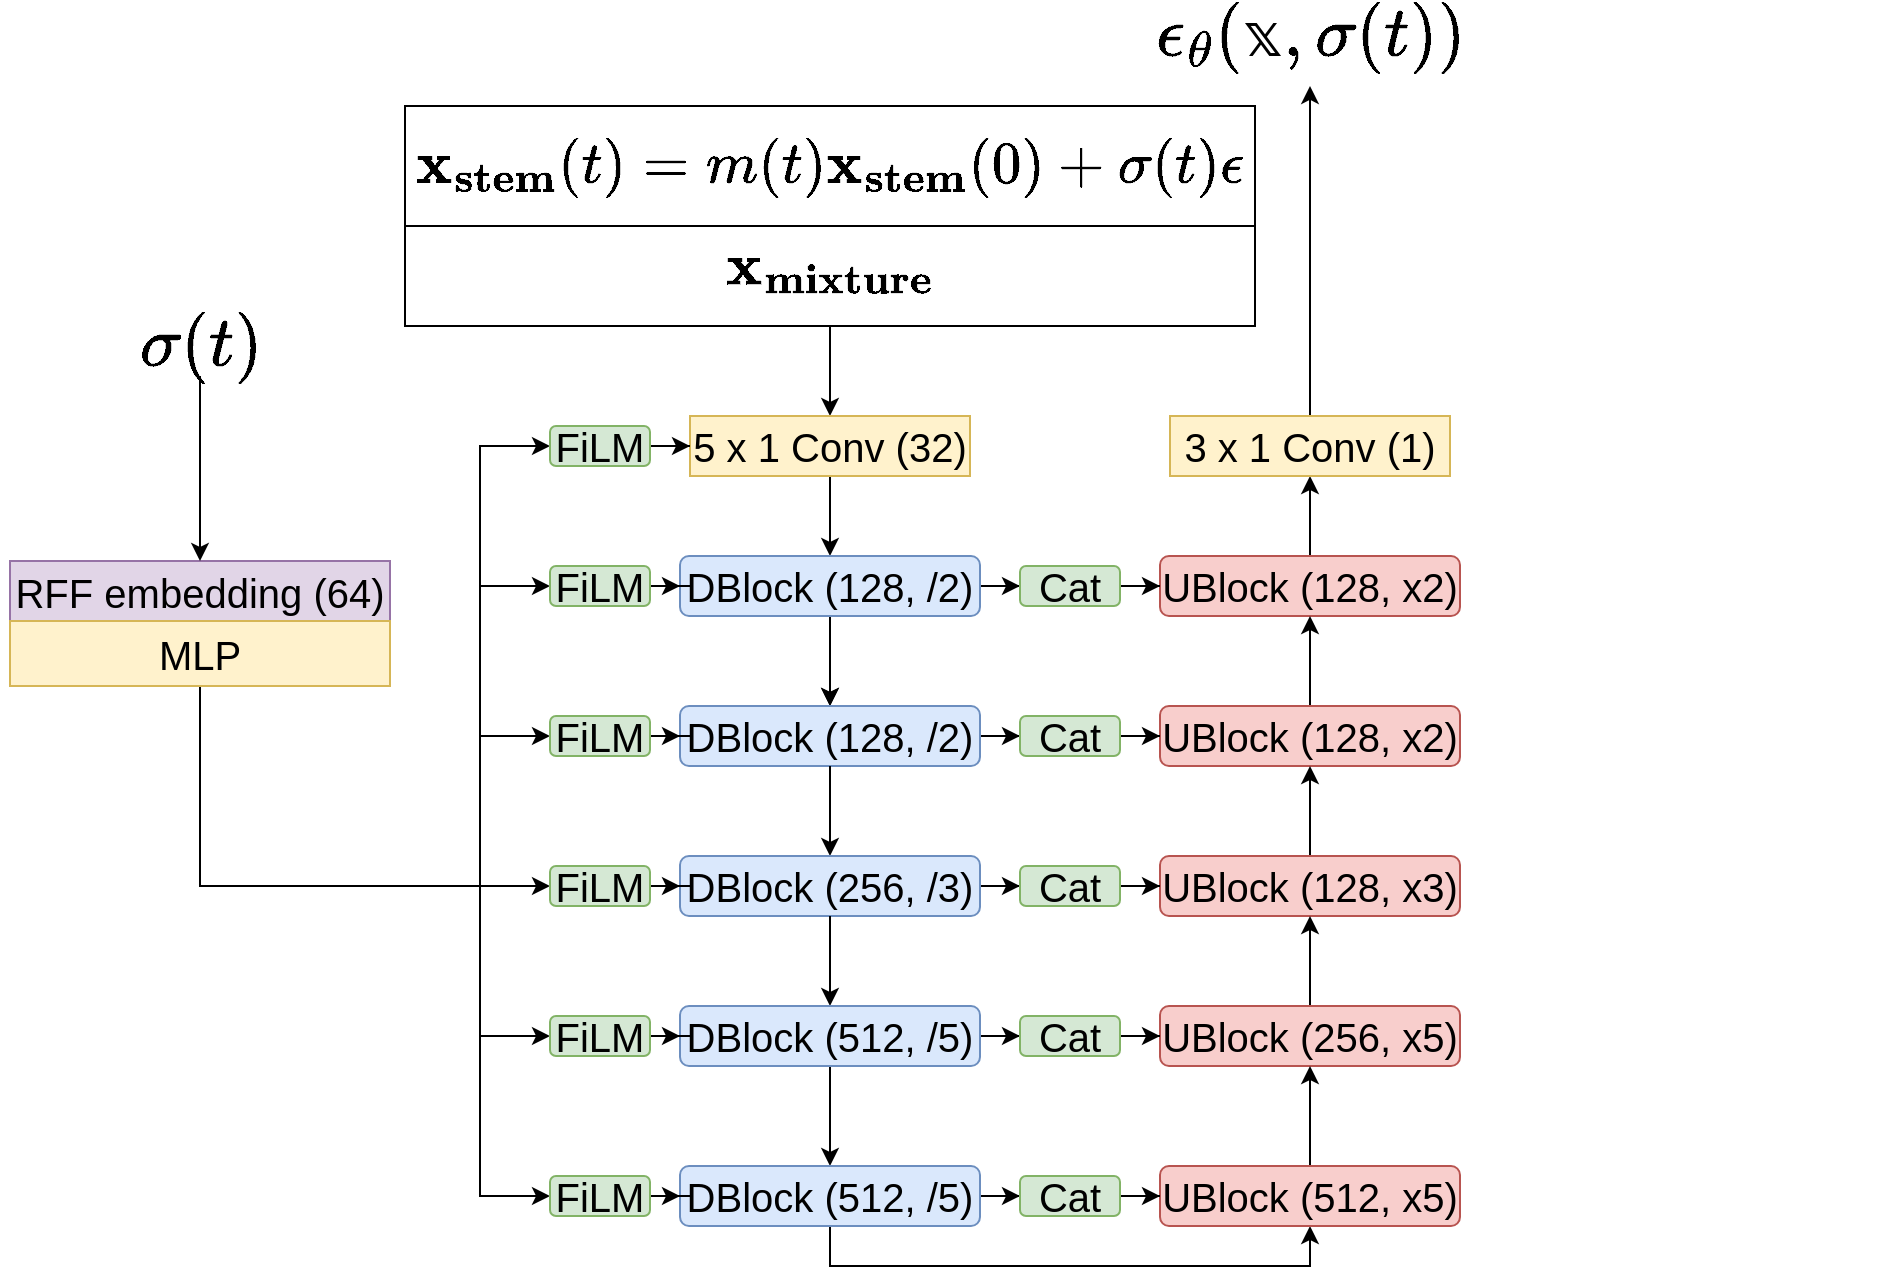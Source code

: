 <mxfile version="15.5.9" type="github">
  <diagram id="C5RBs43oDa-KdzZeNtuy" name="Page-1">
    <mxGraphModel dx="1351" dy="817" grid="1" gridSize="10" guides="1" tooltips="1" connect="1" arrows="1" fold="1" page="1" pageScale="1" pageWidth="827" pageHeight="1169" math="1" shadow="0">
      <root>
        <mxCell id="WIyWlLk6GJQsqaUBKTNV-0" />
        <mxCell id="WIyWlLk6GJQsqaUBKTNV-1" parent="WIyWlLk6GJQsqaUBKTNV-0" />
        <mxCell id="sZZhFN_ucpyWbRpcnUmn-6" style="edgeStyle=orthogonalEdgeStyle;rounded=0;orthogonalLoop=1;jettySize=auto;html=1;entryX=0.5;entryY=0;entryDx=0;entryDy=0;" edge="1" parent="WIyWlLk6GJQsqaUBKTNV-1" source="sZZhFN_ucpyWbRpcnUmn-3" target="sPDVBLaamCeaX5s3TwPM-2">
          <mxGeometry relative="1" as="geometry" />
        </mxCell>
        <mxCell id="sZZhFN_ucpyWbRpcnUmn-3" value="&lt;span style=&quot;color: rgba(0 , 0 , 0 , 0) ; font-family: monospace ; font-size: 0px&quot;&gt;%3CmxGraphModel%3E%3Croot%3E%3CmxCell%20id%3D%220%22%2F%3E%3CmxCell%20id%3D%221%22%20parent%3D%220%22%2F%3E%3CmxCell%20id%3D%222%22%20value%3D%22%26lt%3Bfont%20style%3D%26quot%3Bfont-size%3A%2025px%26quot%3B%26gt%3B%24%24%5Cmathbf%7Bx_%7Bstem%7D%7D(t)%20%3D%20m(t)%5Cmathbf%7Bx_%7Bstem%7D%7D%26lt%3Bbr%26gt%3B(0)%20%2B%20%5Csigma(t)%20%5Cepsilon%24%24%26lt%3B%2Ffont%26gt%3B%22%20style%3D%22text%3Bhtml%3D1%3Balign%3Dcenter%3BverticalAlign%3Dmiddle%3Bresizable%3D0%3Bpoints%3D%5B%5D%3Bautosize%3D1%3BstrokeColor%3Dnone%3B%22%20vertex%3D%221%22%20parent%3D%221%22%3E%3CmxGeometry%20x%3D%22140%22%20y%3D%22530%22%20width%3D%22530%22%20height%3D%2240%22%20as%3D%22geometry%22%2F%3E%3C%2FmxCell%3E%3C%2Froot%3E%3C%2FmxGraphModel%3E&lt;/span&gt;" style="rounded=0;whiteSpace=wrap;html=1;" vertex="1" parent="WIyWlLk6GJQsqaUBKTNV-1">
          <mxGeometry x="202.5" y="570" width="425" height="50" as="geometry" />
        </mxCell>
        <mxCell id="sZZhFN_ucpyWbRpcnUmn-1" value="&lt;span style=&quot;color: rgba(0 , 0 , 0 , 0) ; font-family: monospace ; font-size: 0px&quot;&gt;%3CmxGraphModel%3E%3Croot%3E%3CmxCell%20id%3D%220%22%2F%3E%3CmxCell%20id%3D%221%22%20parent%3D%220%22%2F%3E%3CmxCell%20id%3D%222%22%20value%3D%22%26lt%3Bfont%20style%3D%26quot%3Bfont-size%3A%2025px%26quot%3B%26gt%3B%24%24%5Cmathbf%7Bx_%7Bstem%7D%7D(t)%20%3D%20m(t)%5Cmathbf%7Bx_%7Bstem%7D%7D%26lt%3Bbr%26gt%3B(0)%20%2B%20%5Csigma(t)%20%5Cepsilon%24%24%26lt%3B%2Ffont%26gt%3B%22%20style%3D%22text%3Bhtml%3D1%3Balign%3Dcenter%3BverticalAlign%3Dmiddle%3Bresizable%3D0%3Bpoints%3D%5B%5D%3Bautosize%3D1%3BstrokeColor%3Dnone%3B%22%20vertex%3D%221%22%20parent%3D%221%22%3E%3CmxGeometry%20x%3D%22140%22%20y%3D%22530%22%20width%3D%22530%22%20height%3D%2240%22%20as%3D%22geometry%22%2F%3E%3C%2FmxCell%3E%3C%2Froot%3E%3C%2FmxGraphModel%3E&lt;/span&gt;" style="rounded=0;whiteSpace=wrap;html=1;" vertex="1" parent="WIyWlLk6GJQsqaUBKTNV-1">
          <mxGeometry x="202.5" y="510" width="425" height="60" as="geometry" />
        </mxCell>
        <mxCell id="sPDVBLaamCeaX5s3TwPM-6" value="" style="edgeStyle=orthogonalEdgeStyle;rounded=0;orthogonalLoop=1;jettySize=auto;html=1;fontSize=20;" parent="WIyWlLk6GJQsqaUBKTNV-1" source="sPDVBLaamCeaX5s3TwPM-2" target="sPDVBLaamCeaX5s3TwPM-4" edge="1">
          <mxGeometry relative="1" as="geometry" />
        </mxCell>
        <mxCell id="sPDVBLaamCeaX5s3TwPM-2" value="5 x 1 Conv (32)" style="whiteSpace=wrap;html=1;fillColor=#fff2cc;strokeColor=#d6b656;fontSize=20;" parent="WIyWlLk6GJQsqaUBKTNV-1" vertex="1">
          <mxGeometry x="345" y="665" width="140" height="30" as="geometry" />
        </mxCell>
        <mxCell id="sPDVBLaamCeaX5s3TwPM-9" value="" style="edgeStyle=orthogonalEdgeStyle;rounded=0;orthogonalLoop=1;jettySize=auto;html=1;fontSize=20;" parent="WIyWlLk6GJQsqaUBKTNV-1" source="sPDVBLaamCeaX5s3TwPM-4" target="sPDVBLaamCeaX5s3TwPM-8" edge="1">
          <mxGeometry relative="1" as="geometry" />
        </mxCell>
        <mxCell id="sPDVBLaamCeaX5s3TwPM-10" value="" style="edgeStyle=orthogonalEdgeStyle;rounded=0;orthogonalLoop=1;jettySize=auto;html=1;fontSize=20;" parent="WIyWlLk6GJQsqaUBKTNV-1" source="sPDVBLaamCeaX5s3TwPM-4" target="sPDVBLaamCeaX5s3TwPM-8" edge="1">
          <mxGeometry relative="1" as="geometry" />
        </mxCell>
        <mxCell id="sPDVBLaamCeaX5s3TwPM-82" style="edgeStyle=orthogonalEdgeStyle;rounded=0;orthogonalLoop=1;jettySize=auto;html=1;entryX=0;entryY=0.5;entryDx=0;entryDy=0;fontSize=20;" parent="WIyWlLk6GJQsqaUBKTNV-1" source="sPDVBLaamCeaX5s3TwPM-4" target="sPDVBLaamCeaX5s3TwPM-75" edge="1">
          <mxGeometry relative="1" as="geometry" />
        </mxCell>
        <mxCell id="sPDVBLaamCeaX5s3TwPM-4" value="DBlock (128, /2)" style="rounded=1;whiteSpace=wrap;html=1;fillColor=#dae8fc;strokeColor=#6c8ebf;fontSize=20;" parent="WIyWlLk6GJQsqaUBKTNV-1" vertex="1">
          <mxGeometry x="340" y="735" width="150" height="30" as="geometry" />
        </mxCell>
        <mxCell id="sPDVBLaamCeaX5s3TwPM-80" style="edgeStyle=orthogonalEdgeStyle;rounded=0;orthogonalLoop=1;jettySize=auto;html=1;entryX=0;entryY=0.5;entryDx=0;entryDy=0;fontSize=20;" parent="WIyWlLk6GJQsqaUBKTNV-1" source="sPDVBLaamCeaX5s3TwPM-8" target="sPDVBLaamCeaX5s3TwPM-74" edge="1">
          <mxGeometry relative="1" as="geometry" />
        </mxCell>
        <mxCell id="sPDVBLaamCeaX5s3TwPM-8" value="DBlock (128, /2)" style="rounded=1;whiteSpace=wrap;html=1;fillColor=#dae8fc;strokeColor=#6c8ebf;fontSize=20;" parent="WIyWlLk6GJQsqaUBKTNV-1" vertex="1">
          <mxGeometry x="340" y="810" width="150" height="30" as="geometry" />
        </mxCell>
        <mxCell id="sPDVBLaamCeaX5s3TwPM-11" value="" style="edgeStyle=orthogonalEdgeStyle;rounded=0;orthogonalLoop=1;jettySize=auto;html=1;exitX=0.5;exitY=1;exitDx=0;exitDy=0;fontSize=20;" parent="WIyWlLk6GJQsqaUBKTNV-1" source="sPDVBLaamCeaX5s3TwPM-8" target="sPDVBLaamCeaX5s3TwPM-12" edge="1">
          <mxGeometry relative="1" as="geometry">
            <mxPoint x="400" y="875" as="sourcePoint" />
          </mxGeometry>
        </mxCell>
        <mxCell id="sPDVBLaamCeaX5s3TwPM-78" style="edgeStyle=orthogonalEdgeStyle;rounded=0;orthogonalLoop=1;jettySize=auto;html=1;entryX=0;entryY=0.5;entryDx=0;entryDy=0;fontSize=20;" parent="WIyWlLk6GJQsqaUBKTNV-1" source="sPDVBLaamCeaX5s3TwPM-12" target="sPDVBLaamCeaX5s3TwPM-73" edge="1">
          <mxGeometry relative="1" as="geometry" />
        </mxCell>
        <mxCell id="sPDVBLaamCeaX5s3TwPM-12" value="DBlock (256, /3)" style="rounded=1;whiteSpace=wrap;html=1;fillColor=#dae8fc;strokeColor=#6c8ebf;fontSize=20;" parent="WIyWlLk6GJQsqaUBKTNV-1" vertex="1">
          <mxGeometry x="340" y="885" width="150" height="30" as="geometry" />
        </mxCell>
        <mxCell id="sPDVBLaamCeaX5s3TwPM-13" value="" style="edgeStyle=orthogonalEdgeStyle;rounded=0;orthogonalLoop=1;jettySize=auto;html=1;fontSize=20;" parent="WIyWlLk6GJQsqaUBKTNV-1" source="sPDVBLaamCeaX5s3TwPM-12" target="sPDVBLaamCeaX5s3TwPM-14" edge="1">
          <mxGeometry relative="1" as="geometry">
            <mxPoint x="400" y="955" as="sourcePoint" />
            <Array as="points" />
          </mxGeometry>
        </mxCell>
        <mxCell id="sPDVBLaamCeaX5s3TwPM-17" value="" style="edgeStyle=orthogonalEdgeStyle;rounded=0;orthogonalLoop=1;jettySize=auto;html=1;fontSize=20;" parent="WIyWlLk6GJQsqaUBKTNV-1" source="sPDVBLaamCeaX5s3TwPM-14" target="sPDVBLaamCeaX5s3TwPM-16" edge="1">
          <mxGeometry relative="1" as="geometry" />
        </mxCell>
        <mxCell id="sPDVBLaamCeaX5s3TwPM-76" style="edgeStyle=orthogonalEdgeStyle;rounded=0;orthogonalLoop=1;jettySize=auto;html=1;entryX=0;entryY=0.5;entryDx=0;entryDy=0;fontSize=20;" parent="WIyWlLk6GJQsqaUBKTNV-1" source="sPDVBLaamCeaX5s3TwPM-14" target="sPDVBLaamCeaX5s3TwPM-72" edge="1">
          <mxGeometry relative="1" as="geometry" />
        </mxCell>
        <mxCell id="sPDVBLaamCeaX5s3TwPM-14" value="DBlock (512, /5)" style="rounded=1;whiteSpace=wrap;html=1;fillColor=#dae8fc;strokeColor=#6c8ebf;fontSize=20;" parent="WIyWlLk6GJQsqaUBKTNV-1" vertex="1">
          <mxGeometry x="340" y="960" width="150" height="30" as="geometry" />
        </mxCell>
        <mxCell id="sPDVBLaamCeaX5s3TwPM-62" style="edgeStyle=orthogonalEdgeStyle;rounded=0;orthogonalLoop=1;jettySize=auto;html=1;entryX=0.5;entryY=1;entryDx=0;entryDy=0;fontSize=20;exitX=0.5;exitY=1;exitDx=0;exitDy=0;" parent="WIyWlLk6GJQsqaUBKTNV-1" source="sPDVBLaamCeaX5s3TwPM-16" target="sPDVBLaamCeaX5s3TwPM-57" edge="1">
          <mxGeometry relative="1" as="geometry">
            <Array as="points">
              <mxPoint x="415" y="1090" />
              <mxPoint x="655" y="1090" />
            </Array>
          </mxGeometry>
        </mxCell>
        <mxCell id="sPDVBLaamCeaX5s3TwPM-64" style="edgeStyle=orthogonalEdgeStyle;rounded=0;orthogonalLoop=1;jettySize=auto;html=1;fontSize=20;" parent="WIyWlLk6GJQsqaUBKTNV-1" source="sPDVBLaamCeaX5s3TwPM-16" target="sPDVBLaamCeaX5s3TwPM-63" edge="1">
          <mxGeometry relative="1" as="geometry" />
        </mxCell>
        <mxCell id="sPDVBLaamCeaX5s3TwPM-16" value="DBlock (512, /5)" style="rounded=1;whiteSpace=wrap;html=1;fillColor=#dae8fc;strokeColor=#6c8ebf;fontSize=20;" parent="WIyWlLk6GJQsqaUBKTNV-1" vertex="1">
          <mxGeometry x="340" y="1040" width="150" height="30" as="geometry" />
        </mxCell>
        <mxCell id="sPDVBLaamCeaX5s3TwPM-18" value="&lt;font style=&quot;font-size: 20px;&quot;&gt;RFF embedding (64)&lt;/font&gt;" style="rounded=0;whiteSpace=wrap;html=1;fillColor=#e1d5e7;strokeColor=#9673a6;fontSize=20;" parent="WIyWlLk6GJQsqaUBKTNV-1" vertex="1">
          <mxGeometry x="5" y="737.5" width="190" height="30" as="geometry" />
        </mxCell>
        <mxCell id="HarpwwFK3Oa82mmJ-1jv-0" style="edgeStyle=orthogonalEdgeStyle;rounded=0;orthogonalLoop=1;jettySize=auto;html=1;entryX=0;entryY=0.5;entryDx=0;entryDy=0;" parent="WIyWlLk6GJQsqaUBKTNV-1" source="sPDVBLaamCeaX5s3TwPM-19" target="sPDVBLaamCeaX5s3TwPM-34" edge="1">
          <mxGeometry relative="1" as="geometry">
            <Array as="points">
              <mxPoint x="100" y="900" />
            </Array>
          </mxGeometry>
        </mxCell>
        <mxCell id="HarpwwFK3Oa82mmJ-1jv-1" style="edgeStyle=orthogonalEdgeStyle;rounded=0;orthogonalLoop=1;jettySize=auto;html=1;entryX=0;entryY=0.5;entryDx=0;entryDy=0;" parent="WIyWlLk6GJQsqaUBKTNV-1" source="sPDVBLaamCeaX5s3TwPM-19" target="sPDVBLaamCeaX5s3TwPM-37" edge="1">
          <mxGeometry relative="1" as="geometry">
            <Array as="points">
              <mxPoint x="100" y="900" />
              <mxPoint x="240" y="900" />
              <mxPoint x="240" y="975" />
            </Array>
          </mxGeometry>
        </mxCell>
        <mxCell id="HarpwwFK3Oa82mmJ-1jv-2" style="edgeStyle=orthogonalEdgeStyle;rounded=0;orthogonalLoop=1;jettySize=auto;html=1;entryX=0;entryY=0.5;entryDx=0;entryDy=0;" parent="WIyWlLk6GJQsqaUBKTNV-1" source="sPDVBLaamCeaX5s3TwPM-19" target="sPDVBLaamCeaX5s3TwPM-38" edge="1">
          <mxGeometry relative="1" as="geometry">
            <Array as="points">
              <mxPoint x="100" y="900" />
              <mxPoint x="240" y="900" />
              <mxPoint x="240" y="1055" />
            </Array>
          </mxGeometry>
        </mxCell>
        <mxCell id="HarpwwFK3Oa82mmJ-1jv-3" style="edgeStyle=orthogonalEdgeStyle;rounded=0;orthogonalLoop=1;jettySize=auto;html=1;entryX=0;entryY=0.5;entryDx=0;entryDy=0;" parent="WIyWlLk6GJQsqaUBKTNV-1" source="sPDVBLaamCeaX5s3TwPM-19" target="sPDVBLaamCeaX5s3TwPM-35" edge="1">
          <mxGeometry relative="1" as="geometry">
            <Array as="points">
              <mxPoint x="100" y="900" />
              <mxPoint x="240" y="900" />
              <mxPoint x="240" y="825" />
            </Array>
          </mxGeometry>
        </mxCell>
        <mxCell id="HarpwwFK3Oa82mmJ-1jv-4" style="edgeStyle=orthogonalEdgeStyle;rounded=0;orthogonalLoop=1;jettySize=auto;html=1;entryX=0;entryY=0.5;entryDx=0;entryDy=0;" parent="WIyWlLk6GJQsqaUBKTNV-1" source="sPDVBLaamCeaX5s3TwPM-19" target="sPDVBLaamCeaX5s3TwPM-36" edge="1">
          <mxGeometry relative="1" as="geometry">
            <Array as="points">
              <mxPoint x="100" y="900" />
              <mxPoint x="240" y="900" />
              <mxPoint x="240" y="750" />
            </Array>
          </mxGeometry>
        </mxCell>
        <mxCell id="HarpwwFK3Oa82mmJ-1jv-5" style="edgeStyle=orthogonalEdgeStyle;rounded=0;orthogonalLoop=1;jettySize=auto;html=1;entryX=0;entryY=0.5;entryDx=0;entryDy=0;" parent="WIyWlLk6GJQsqaUBKTNV-1" source="sPDVBLaamCeaX5s3TwPM-19" target="sPDVBLaamCeaX5s3TwPM-32" edge="1">
          <mxGeometry relative="1" as="geometry">
            <Array as="points">
              <mxPoint x="100" y="900" />
              <mxPoint x="240" y="900" />
              <mxPoint x="240" y="680" />
            </Array>
          </mxGeometry>
        </mxCell>
        <mxCell id="sPDVBLaamCeaX5s3TwPM-19" value="&lt;font style=&quot;font-size: 20px;&quot;&gt;MLP&lt;/font&gt;" style="rounded=0;whiteSpace=wrap;html=1;fillColor=#fff2cc;strokeColor=#d6b656;fontSize=20;" parent="WIyWlLk6GJQsqaUBKTNV-1" vertex="1">
          <mxGeometry x="5" y="767.5" width="190" height="32.5" as="geometry" />
        </mxCell>
        <mxCell id="sPDVBLaamCeaX5s3TwPM-45" style="edgeStyle=orthogonalEdgeStyle;rounded=0;orthogonalLoop=1;jettySize=auto;html=1;entryX=0;entryY=0.5;entryDx=0;entryDy=0;fontSize=20;" parent="WIyWlLk6GJQsqaUBKTNV-1" source="sPDVBLaamCeaX5s3TwPM-32" target="sPDVBLaamCeaX5s3TwPM-2" edge="1">
          <mxGeometry relative="1" as="geometry" />
        </mxCell>
        <mxCell id="sPDVBLaamCeaX5s3TwPM-32" value="FiLM" style="rounded=1;whiteSpace=wrap;html=1;fillColor=#d5e8d4;strokeColor=#82b366;fontSize=20;" parent="WIyWlLk6GJQsqaUBKTNV-1" vertex="1">
          <mxGeometry x="275" y="670" width="50" height="20" as="geometry" />
        </mxCell>
        <mxCell id="sPDVBLaamCeaX5s3TwPM-48" style="edgeStyle=orthogonalEdgeStyle;rounded=0;orthogonalLoop=1;jettySize=auto;html=1;fontSize=20;" parent="WIyWlLk6GJQsqaUBKTNV-1" source="sPDVBLaamCeaX5s3TwPM-34" target="sPDVBLaamCeaX5s3TwPM-12" edge="1">
          <mxGeometry relative="1" as="geometry" />
        </mxCell>
        <mxCell id="sPDVBLaamCeaX5s3TwPM-34" value="FiLM" style="rounded=1;whiteSpace=wrap;html=1;fillColor=#d5e8d4;strokeColor=#82b366;fontSize=20;" parent="WIyWlLk6GJQsqaUBKTNV-1" vertex="1">
          <mxGeometry x="275" y="890" width="50" height="20" as="geometry" />
        </mxCell>
        <mxCell id="sPDVBLaamCeaX5s3TwPM-47" style="edgeStyle=orthogonalEdgeStyle;rounded=0;orthogonalLoop=1;jettySize=auto;html=1;fontSize=20;" parent="WIyWlLk6GJQsqaUBKTNV-1" source="sPDVBLaamCeaX5s3TwPM-35" target="sPDVBLaamCeaX5s3TwPM-8" edge="1">
          <mxGeometry relative="1" as="geometry" />
        </mxCell>
        <mxCell id="sPDVBLaamCeaX5s3TwPM-35" value="FiLM" style="rounded=1;whiteSpace=wrap;html=1;fillColor=#d5e8d4;strokeColor=#82b366;fontSize=20;" parent="WIyWlLk6GJQsqaUBKTNV-1" vertex="1">
          <mxGeometry x="275" y="815" width="50" height="20" as="geometry" />
        </mxCell>
        <mxCell id="sPDVBLaamCeaX5s3TwPM-46" style="edgeStyle=orthogonalEdgeStyle;rounded=0;orthogonalLoop=1;jettySize=auto;html=1;fontSize=20;" parent="WIyWlLk6GJQsqaUBKTNV-1" source="sPDVBLaamCeaX5s3TwPM-36" target="sPDVBLaamCeaX5s3TwPM-4" edge="1">
          <mxGeometry relative="1" as="geometry" />
        </mxCell>
        <mxCell id="sPDVBLaamCeaX5s3TwPM-36" value="FiLM" style="rounded=1;whiteSpace=wrap;html=1;fillColor=#d5e8d4;strokeColor=#82b366;fontSize=20;" parent="WIyWlLk6GJQsqaUBKTNV-1" vertex="1">
          <mxGeometry x="275" y="740" width="50" height="20" as="geometry" />
        </mxCell>
        <mxCell id="sPDVBLaamCeaX5s3TwPM-49" style="edgeStyle=orthogonalEdgeStyle;rounded=0;orthogonalLoop=1;jettySize=auto;html=1;entryX=0;entryY=0.5;entryDx=0;entryDy=0;fontSize=20;" parent="WIyWlLk6GJQsqaUBKTNV-1" source="sPDVBLaamCeaX5s3TwPM-37" target="sPDVBLaamCeaX5s3TwPM-14" edge="1">
          <mxGeometry relative="1" as="geometry" />
        </mxCell>
        <mxCell id="sPDVBLaamCeaX5s3TwPM-37" value="FiLM" style="rounded=1;whiteSpace=wrap;html=1;fillColor=#d5e8d4;strokeColor=#82b366;fontSize=20;" parent="WIyWlLk6GJQsqaUBKTNV-1" vertex="1">
          <mxGeometry x="275" y="965" width="50" height="20" as="geometry" />
        </mxCell>
        <mxCell id="sPDVBLaamCeaX5s3TwPM-50" style="edgeStyle=orthogonalEdgeStyle;rounded=0;orthogonalLoop=1;jettySize=auto;html=1;entryX=0;entryY=0.5;entryDx=0;entryDy=0;fontSize=20;" parent="WIyWlLk6GJQsqaUBKTNV-1" source="sPDVBLaamCeaX5s3TwPM-38" target="sPDVBLaamCeaX5s3TwPM-16" edge="1">
          <mxGeometry relative="1" as="geometry" />
        </mxCell>
        <mxCell id="sPDVBLaamCeaX5s3TwPM-38" value="FiLM" style="rounded=1;whiteSpace=wrap;html=1;fillColor=#d5e8d4;strokeColor=#82b366;fontSize=20;" parent="WIyWlLk6GJQsqaUBKTNV-1" vertex="1">
          <mxGeometry x="275" y="1045" width="50" height="20" as="geometry" />
        </mxCell>
        <mxCell id="sPDVBLaamCeaX5s3TwPM-85" style="edgeStyle=orthogonalEdgeStyle;rounded=0;orthogonalLoop=1;jettySize=auto;html=1;entryX=0.5;entryY=1;entryDx=0;entryDy=0;fontSize=20;" parent="WIyWlLk6GJQsqaUBKTNV-1" source="sPDVBLaamCeaX5s3TwPM-53" target="sPDVBLaamCeaX5s3TwPM-84" edge="1">
          <mxGeometry relative="1" as="geometry" />
        </mxCell>
        <mxCell id="sPDVBLaamCeaX5s3TwPM-53" value="UBlock (128, x2)" style="rounded=1;whiteSpace=wrap;html=1;fillColor=#f8cecc;strokeColor=#b85450;fontSize=20;" parent="WIyWlLk6GJQsqaUBKTNV-1" vertex="1">
          <mxGeometry x="580" y="735" width="150" height="30" as="geometry" />
        </mxCell>
        <mxCell id="sPDVBLaamCeaX5s3TwPM-61" style="edgeStyle=orthogonalEdgeStyle;rounded=0;orthogonalLoop=1;jettySize=auto;html=1;fontSize=20;" parent="WIyWlLk6GJQsqaUBKTNV-1" source="sPDVBLaamCeaX5s3TwPM-54" target="sPDVBLaamCeaX5s3TwPM-53" edge="1">
          <mxGeometry relative="1" as="geometry" />
        </mxCell>
        <mxCell id="sPDVBLaamCeaX5s3TwPM-54" value="UBlock (128, x2)" style="rounded=1;whiteSpace=wrap;html=1;fillColor=#f8cecc;strokeColor=#b85450;fontSize=20;" parent="WIyWlLk6GJQsqaUBKTNV-1" vertex="1">
          <mxGeometry x="580" y="810" width="150" height="30" as="geometry" />
        </mxCell>
        <mxCell id="sPDVBLaamCeaX5s3TwPM-60" style="edgeStyle=orthogonalEdgeStyle;rounded=0;orthogonalLoop=1;jettySize=auto;html=1;entryX=0.5;entryY=1;entryDx=0;entryDy=0;fontSize=20;" parent="WIyWlLk6GJQsqaUBKTNV-1" source="sPDVBLaamCeaX5s3TwPM-55" target="sPDVBLaamCeaX5s3TwPM-54" edge="1">
          <mxGeometry relative="1" as="geometry" />
        </mxCell>
        <mxCell id="sPDVBLaamCeaX5s3TwPM-55" value="UBlock (128, x3)" style="rounded=1;whiteSpace=wrap;html=1;fillColor=#f8cecc;strokeColor=#b85450;fontSize=20;" parent="WIyWlLk6GJQsqaUBKTNV-1" vertex="1">
          <mxGeometry x="580" y="885" width="150" height="30" as="geometry" />
        </mxCell>
        <mxCell id="sPDVBLaamCeaX5s3TwPM-59" style="edgeStyle=orthogonalEdgeStyle;rounded=0;orthogonalLoop=1;jettySize=auto;html=1;entryX=0.5;entryY=1;entryDx=0;entryDy=0;fontSize=20;" parent="WIyWlLk6GJQsqaUBKTNV-1" source="sPDVBLaamCeaX5s3TwPM-56" target="sPDVBLaamCeaX5s3TwPM-55" edge="1">
          <mxGeometry relative="1" as="geometry" />
        </mxCell>
        <mxCell id="sPDVBLaamCeaX5s3TwPM-56" value="UBlock (256, x5)" style="rounded=1;whiteSpace=wrap;html=1;fillColor=#f8cecc;strokeColor=#b85450;fontSize=20;" parent="WIyWlLk6GJQsqaUBKTNV-1" vertex="1">
          <mxGeometry x="580" y="960" width="150" height="30" as="geometry" />
        </mxCell>
        <mxCell id="sPDVBLaamCeaX5s3TwPM-58" style="edgeStyle=orthogonalEdgeStyle;rounded=0;orthogonalLoop=1;jettySize=auto;html=1;entryX=0.5;entryY=1;entryDx=0;entryDy=0;fontSize=20;" parent="WIyWlLk6GJQsqaUBKTNV-1" source="sPDVBLaamCeaX5s3TwPM-57" target="sPDVBLaamCeaX5s3TwPM-56" edge="1">
          <mxGeometry relative="1" as="geometry" />
        </mxCell>
        <mxCell id="sPDVBLaamCeaX5s3TwPM-57" value="UBlock (512, x5)" style="rounded=1;whiteSpace=wrap;html=1;fillColor=#f8cecc;strokeColor=#b85450;fontSize=20;" parent="WIyWlLk6GJQsqaUBKTNV-1" vertex="1">
          <mxGeometry x="580" y="1040" width="150" height="30" as="geometry" />
        </mxCell>
        <mxCell id="sPDVBLaamCeaX5s3TwPM-65" style="edgeStyle=orthogonalEdgeStyle;rounded=0;orthogonalLoop=1;jettySize=auto;html=1;fontSize=20;" parent="WIyWlLk6GJQsqaUBKTNV-1" source="sPDVBLaamCeaX5s3TwPM-63" target="sPDVBLaamCeaX5s3TwPM-57" edge="1">
          <mxGeometry relative="1" as="geometry" />
        </mxCell>
        <mxCell id="sPDVBLaamCeaX5s3TwPM-63" value="Cat" style="rounded=1;whiteSpace=wrap;html=1;fillColor=#d5e8d4;strokeColor=#82b366;fontSize=20;" parent="WIyWlLk6GJQsqaUBKTNV-1" vertex="1">
          <mxGeometry x="510" y="1045" width="50" height="20" as="geometry" />
        </mxCell>
        <mxCell id="sPDVBLaamCeaX5s3TwPM-77" style="edgeStyle=orthogonalEdgeStyle;rounded=0;orthogonalLoop=1;jettySize=auto;html=1;fontSize=20;" parent="WIyWlLk6GJQsqaUBKTNV-1" source="sPDVBLaamCeaX5s3TwPM-72" target="sPDVBLaamCeaX5s3TwPM-56" edge="1">
          <mxGeometry relative="1" as="geometry" />
        </mxCell>
        <mxCell id="sPDVBLaamCeaX5s3TwPM-72" value="Cat" style="rounded=1;whiteSpace=wrap;html=1;fillColor=#d5e8d4;strokeColor=#82b366;fontSize=20;" parent="WIyWlLk6GJQsqaUBKTNV-1" vertex="1">
          <mxGeometry x="510" y="965" width="50" height="20" as="geometry" />
        </mxCell>
        <mxCell id="sPDVBLaamCeaX5s3TwPM-79" style="edgeStyle=orthogonalEdgeStyle;rounded=0;orthogonalLoop=1;jettySize=auto;html=1;fontSize=20;" parent="WIyWlLk6GJQsqaUBKTNV-1" source="sPDVBLaamCeaX5s3TwPM-73" target="sPDVBLaamCeaX5s3TwPM-55" edge="1">
          <mxGeometry relative="1" as="geometry" />
        </mxCell>
        <mxCell id="sPDVBLaamCeaX5s3TwPM-73" value="Cat" style="rounded=1;whiteSpace=wrap;html=1;fillColor=#d5e8d4;strokeColor=#82b366;fontSize=20;" parent="WIyWlLk6GJQsqaUBKTNV-1" vertex="1">
          <mxGeometry x="510" y="890" width="50" height="20" as="geometry" />
        </mxCell>
        <mxCell id="sPDVBLaamCeaX5s3TwPM-81" style="edgeStyle=orthogonalEdgeStyle;rounded=0;orthogonalLoop=1;jettySize=auto;html=1;entryX=0;entryY=0.5;entryDx=0;entryDy=0;fontSize=20;" parent="WIyWlLk6GJQsqaUBKTNV-1" source="sPDVBLaamCeaX5s3TwPM-74" target="sPDVBLaamCeaX5s3TwPM-54" edge="1">
          <mxGeometry relative="1" as="geometry" />
        </mxCell>
        <mxCell id="sPDVBLaamCeaX5s3TwPM-74" value="Cat" style="rounded=1;whiteSpace=wrap;html=1;fillColor=#d5e8d4;strokeColor=#82b366;fontSize=20;" parent="WIyWlLk6GJQsqaUBKTNV-1" vertex="1">
          <mxGeometry x="510" y="815" width="50" height="20" as="geometry" />
        </mxCell>
        <mxCell id="sPDVBLaamCeaX5s3TwPM-83" style="edgeStyle=orthogonalEdgeStyle;rounded=0;orthogonalLoop=1;jettySize=auto;html=1;fontSize=20;" parent="WIyWlLk6GJQsqaUBKTNV-1" source="sPDVBLaamCeaX5s3TwPM-75" target="sPDVBLaamCeaX5s3TwPM-53" edge="1">
          <mxGeometry relative="1" as="geometry" />
        </mxCell>
        <mxCell id="sPDVBLaamCeaX5s3TwPM-75" value="Cat" style="rounded=1;whiteSpace=wrap;html=1;fillColor=#d5e8d4;strokeColor=#82b366;fontSize=20;" parent="WIyWlLk6GJQsqaUBKTNV-1" vertex="1">
          <mxGeometry x="510" y="740" width="50" height="20" as="geometry" />
        </mxCell>
        <mxCell id="07mqXIemjpvf2Ur7vXoQ-9" style="edgeStyle=orthogonalEdgeStyle;rounded=0;orthogonalLoop=1;jettySize=auto;html=1;entryX=0.5;entryY=1.333;entryDx=0;entryDy=0;entryPerimeter=0;fontSize=20;" parent="WIyWlLk6GJQsqaUBKTNV-1" source="sPDVBLaamCeaX5s3TwPM-84" target="07mqXIemjpvf2Ur7vXoQ-2" edge="1">
          <mxGeometry relative="1" as="geometry" />
        </mxCell>
        <mxCell id="sPDVBLaamCeaX5s3TwPM-84" value="3 x 1 Conv (1)" style="whiteSpace=wrap;html=1;fillColor=#fff2cc;strokeColor=#d6b656;fontSize=20;" parent="WIyWlLk6GJQsqaUBKTNV-1" vertex="1">
          <mxGeometry x="585" y="665" width="140" height="30" as="geometry" />
        </mxCell>
        <mxCell id="HarpwwFK3Oa82mmJ-1jv-6" style="edgeStyle=orthogonalEdgeStyle;rounded=0;orthogonalLoop=1;jettySize=auto;html=1;entryX=0.5;entryY=0;entryDx=0;entryDy=0;" parent="WIyWlLk6GJQsqaUBKTNV-1" source="07mqXIemjpvf2Ur7vXoQ-0" target="sPDVBLaamCeaX5s3TwPM-18" edge="1">
          <mxGeometry relative="1" as="geometry" />
        </mxCell>
        <mxCell id="07mqXIemjpvf2Ur7vXoQ-0" value="&lt;font style=&quot;font-size: 30px&quot;&gt;$$\sigma(t)$$&lt;/font&gt;" style="text;html=1;align=center;verticalAlign=middle;resizable=0;points=[];autosize=1;strokeColor=none;" parent="WIyWlLk6GJQsqaUBKTNV-1" vertex="1">
          <mxGeometry y="615" width="200" height="30" as="geometry" />
        </mxCell>
        <mxCell id="07mqXIemjpvf2Ur7vXoQ-1" value="&lt;font style=&quot;font-size: 25px&quot;&gt;$$\mathbf{x_{stem}}(t) = m(t)\mathbf{x_{stem}}&lt;br&gt;(0) + \sigma(t) \epsilon$$&lt;/font&gt;" style="text;html=1;align=center;verticalAlign=middle;resizable=0;points=[];autosize=1;strokeColor=none;" parent="WIyWlLk6GJQsqaUBKTNV-1" vertex="1">
          <mxGeometry x="150" y="520" width="530" height="40" as="geometry" />
        </mxCell>
        <mxCell id="07mqXIemjpvf2Ur7vXoQ-2" value="&lt;font style=&quot;font-size: 30px&quot;&gt;$$\epsilon_\theta(\mathbb{x}, \sigma(t))$$&lt;/font&gt;" style="text;html=1;align=center;verticalAlign=middle;resizable=0;points=[];autosize=1;strokeColor=none;" parent="WIyWlLk6GJQsqaUBKTNV-1" vertex="1">
          <mxGeometry x="370" y="460" width="570" height="30" as="geometry" />
        </mxCell>
        <mxCell id="07mqXIemjpvf2Ur7vXoQ-6" style="edgeStyle=orthogonalEdgeStyle;rounded=0;orthogonalLoop=1;jettySize=auto;html=1;exitX=0.5;exitY=1;exitDx=0;exitDy=0;fontSize=20;" parent="WIyWlLk6GJQsqaUBKTNV-1" source="sPDVBLaamCeaX5s3TwPM-73" target="sPDVBLaamCeaX5s3TwPM-73" edge="1">
          <mxGeometry relative="1" as="geometry" />
        </mxCell>
        <mxCell id="sZZhFN_ucpyWbRpcnUmn-0" value="&lt;font style=&quot;font-size: 25px&quot;&gt;$$\mathbf{x_{mixture}}$$&lt;/font&gt;" style="text;html=1;align=center;verticalAlign=middle;resizable=0;points=[];autosize=1;strokeColor=none;" vertex="1" parent="WIyWlLk6GJQsqaUBKTNV-1">
          <mxGeometry x="265" y="580" width="300" height="20" as="geometry" />
        </mxCell>
      </root>
    </mxGraphModel>
  </diagram>
</mxfile>
